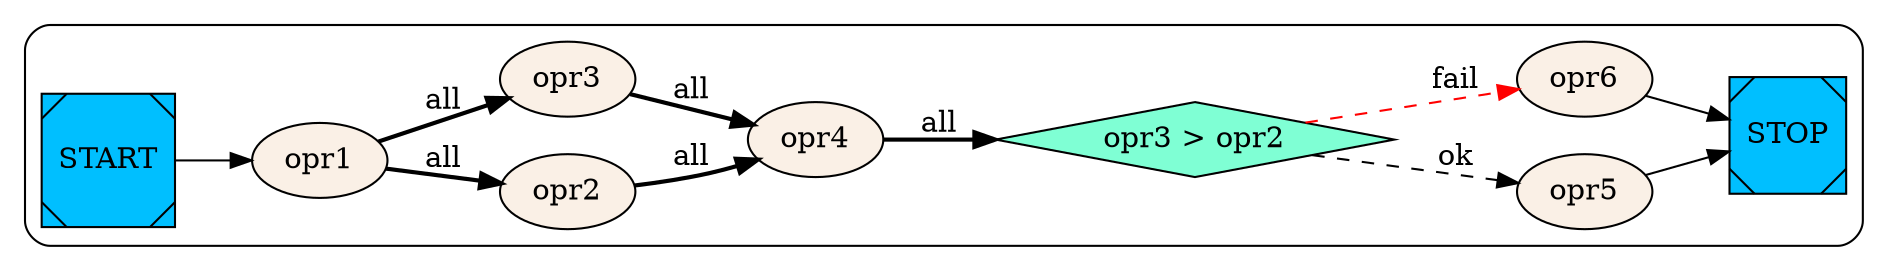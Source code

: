 digraph G {
rankdir=LR;
subgraph cluster_ {
style = rounded;
label = "";
__START__[color=black fillcolor=deepskyblue style=filled shape=Msquare label="START"];
__STOP__[color=black fillcolor=deepskyblue style=filled shape=Msquare label="STOP"];
_opr5 [label="opr5" color=black fillcolor=linen style=filled];
_opr6 [label="opr6" color=black fillcolor=linen style=filled];
_opr1 [label="opr1" color=black fillcolor=linen style=filled];
_opr2 [label="opr2" color=black fillcolor=linen style=filled];
_opr3 [label="opr3" color=black fillcolor=linen style=filled];
_opr4 [label="opr4" color=black fillcolor=linen style=filled];
_cond1 [label="opr3 > opr2" shape=diamond color=black fillcolor=aquamarine style=filled];

__START__ -> _opr1;
_opr1 -> _opr2 [style=bold label="all"];
_opr1 -> _opr3 [style=bold label="all"];
_opr3 -> _opr4 [style=bold label="all"];
_opr2 -> _opr4 [style=bold label="all"];
_opr4 -> _cond1 [style=bold label="all"];
_opr5 -> __STOP__;
_cond1 -> _opr5 [style=dashed label="ok"];
_opr6 -> __STOP__;
_cond1 -> _opr6 [style=dashed color=red label="fail"];
};
}
